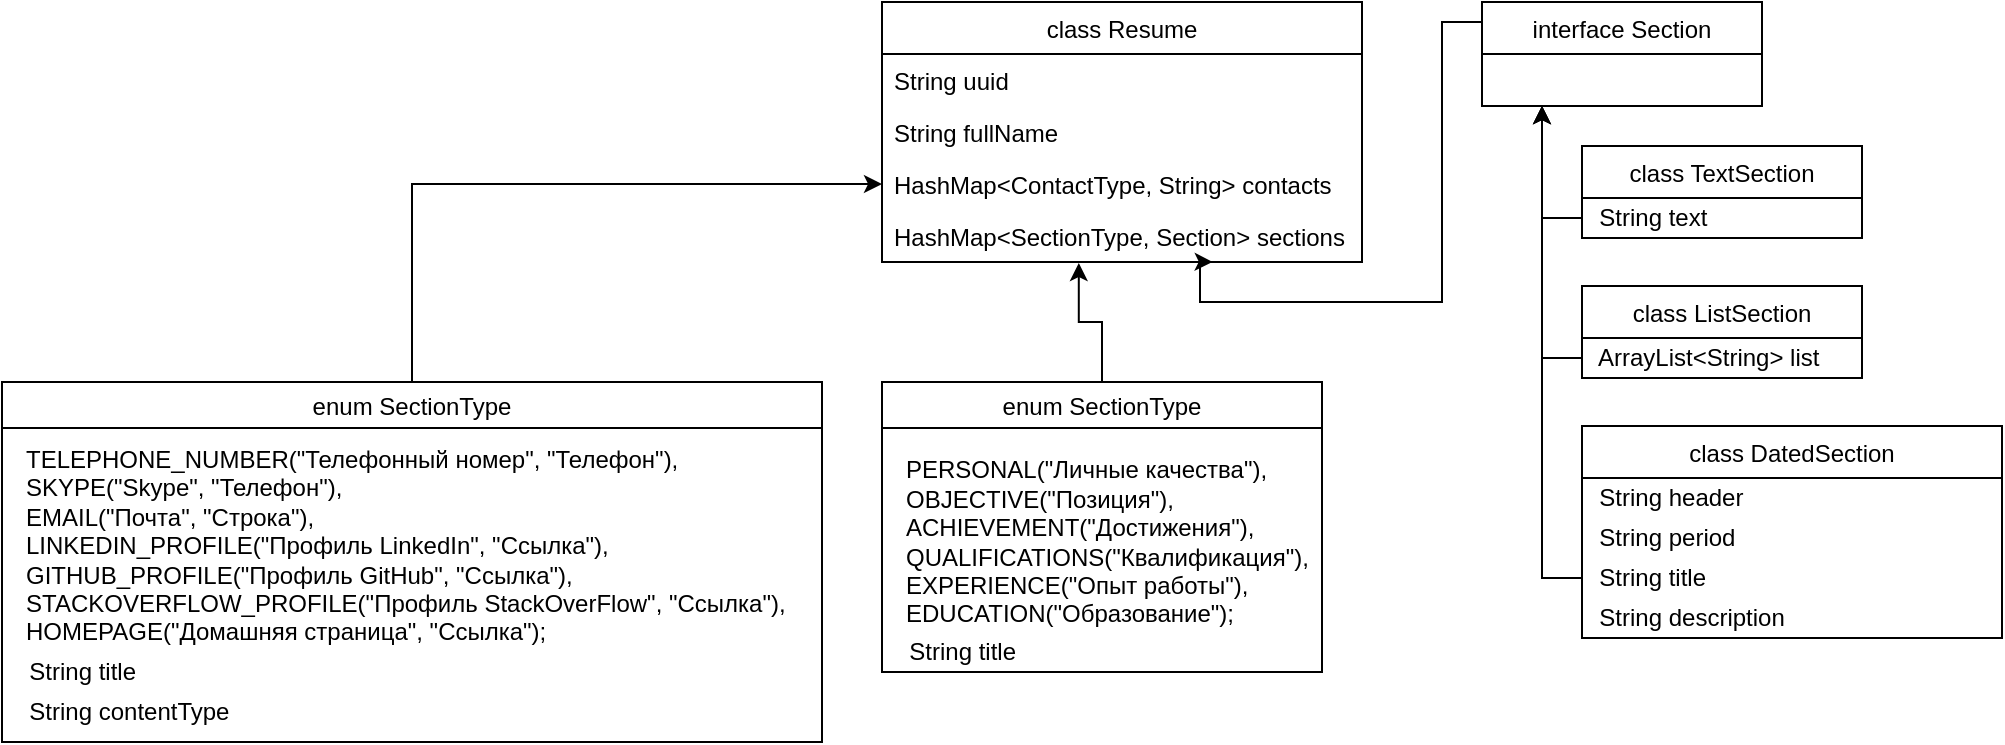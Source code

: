 <mxfile version="18.1.1" type="github">
  <diagram name="Page-1" id="5f0bae14-7c28-e335-631c-24af17079c00">
    <mxGraphModel dx="1008" dy="462" grid="1" gridSize="10" guides="1" tooltips="1" connect="1" arrows="1" fold="1" page="1" pageScale="1" pageWidth="1100" pageHeight="850" background="none" math="0" shadow="0">
      <root>
        <mxCell id="0" />
        <mxCell id="1" parent="0" />
        <mxCell id="7Vg-eG6x40Z5Oe9UR-1z-1" value="class Resume" style="swimlane;fontStyle=0;childLayout=stackLayout;horizontal=1;startSize=26;fillColor=none;horizontalStack=0;resizeParent=1;resizeParentMax=0;resizeLast=0;collapsible=1;marginBottom=0;" vertex="1" parent="1">
          <mxGeometry x="480" y="80" width="240" height="130" as="geometry" />
        </mxCell>
        <mxCell id="7Vg-eG6x40Z5Oe9UR-1z-2" value="String uuid" style="text;strokeColor=none;fillColor=none;align=left;verticalAlign=top;spacingLeft=4;spacingRight=4;overflow=hidden;rotatable=0;points=[[0,0.5],[1,0.5]];portConstraint=eastwest;" vertex="1" parent="7Vg-eG6x40Z5Oe9UR-1z-1">
          <mxGeometry y="26" width="240" height="26" as="geometry" />
        </mxCell>
        <mxCell id="7Vg-eG6x40Z5Oe9UR-1z-3" value="String fullName" style="text;strokeColor=none;fillColor=none;align=left;verticalAlign=top;spacingLeft=4;spacingRight=4;overflow=hidden;rotatable=0;points=[[0,0.5],[1,0.5]];portConstraint=eastwest;" vertex="1" parent="7Vg-eG6x40Z5Oe9UR-1z-1">
          <mxGeometry y="52" width="240" height="26" as="geometry" />
        </mxCell>
        <mxCell id="7Vg-eG6x40Z5Oe9UR-1z-4" value="HashMap&lt;ContactType, String&gt; contacts" style="text;strokeColor=none;fillColor=none;align=left;verticalAlign=top;spacingLeft=4;spacingRight=4;overflow=hidden;rotatable=0;points=[[0,0.5],[1,0.5]];portConstraint=eastwest;" vertex="1" parent="7Vg-eG6x40Z5Oe9UR-1z-1">
          <mxGeometry y="78" width="240" height="26" as="geometry" />
        </mxCell>
        <mxCell id="7Vg-eG6x40Z5Oe9UR-1z-5" value="HashMap&lt;SectionType, Section&gt; sections" style="text;strokeColor=none;fillColor=none;align=left;verticalAlign=top;spacingLeft=4;spacingRight=4;overflow=hidden;rotatable=0;points=[[0,0.5],[1,0.5]];portConstraint=eastwest;" vertex="1" parent="7Vg-eG6x40Z5Oe9UR-1z-1">
          <mxGeometry y="104" width="240" height="26" as="geometry" />
        </mxCell>
        <mxCell id="7Vg-eG6x40Z5Oe9UR-1z-10" style="edgeStyle=orthogonalEdgeStyle;rounded=0;orthogonalLoop=1;jettySize=auto;html=1;entryX=0.41;entryY=1.02;entryDx=0;entryDy=0;entryPerimeter=0;" edge="1" parent="1" source="7Vg-eG6x40Z5Oe9UR-1z-6" target="7Vg-eG6x40Z5Oe9UR-1z-5">
          <mxGeometry relative="1" as="geometry" />
        </mxCell>
        <mxCell id="7Vg-eG6x40Z5Oe9UR-1z-6" value="enum SectionType" style="swimlane;fontStyle=0" vertex="1" parent="1">
          <mxGeometry x="480" y="270" width="220" height="145" as="geometry" />
        </mxCell>
        <mxCell id="7Vg-eG6x40Z5Oe9UR-1z-9" value="&lt;div&gt;PERSONAL(&quot;Личные качества&quot;),&lt;/div&gt;&lt;div&gt;OBJECTIVE(&quot;Позиция&quot;),&lt;/div&gt;&lt;div&gt;ACHIEVEMENT(&quot;Достижения&quot;),&lt;/div&gt;&lt;div&gt;QUALIFICATIONS(&quot;Квалификация&quot;),&lt;/div&gt;&lt;div&gt;EXPERIENCE(&quot;Опыт работы&quot;),&lt;/div&gt;&lt;div&gt;EDUCATION(&quot;Образование&quot;);&lt;/div&gt;" style="text;html=1;align=left;verticalAlign=middle;resizable=0;points=[];autosize=1;strokeColor=none;fillColor=none;" vertex="1" parent="7Vg-eG6x40Z5Oe9UR-1z-6">
          <mxGeometry x="10" y="35" width="220" height="90" as="geometry" />
        </mxCell>
        <mxCell id="7Vg-eG6x40Z5Oe9UR-1z-28" value="&amp;nbsp; String title" style="text;html=1;align=left;verticalAlign=middle;resizable=0;points=[];autosize=1;strokeColor=none;fillColor=none;" vertex="1" parent="7Vg-eG6x40Z5Oe9UR-1z-6">
          <mxGeometry x="5" y="125" width="80" height="20" as="geometry" />
        </mxCell>
        <mxCell id="7Vg-eG6x40Z5Oe9UR-1z-27" style="edgeStyle=orthogonalEdgeStyle;rounded=0;orthogonalLoop=1;jettySize=auto;html=1;entryX=0.689;entryY=0.998;entryDx=0;entryDy=0;entryPerimeter=0;" edge="1" parent="1" source="7Vg-eG6x40Z5Oe9UR-1z-11" target="7Vg-eG6x40Z5Oe9UR-1z-5">
          <mxGeometry relative="1" as="geometry">
            <Array as="points">
              <mxPoint x="760" y="90" />
              <mxPoint x="760" y="230" />
              <mxPoint x="639" y="230" />
            </Array>
          </mxGeometry>
        </mxCell>
        <mxCell id="7Vg-eG6x40Z5Oe9UR-1z-11" value="interface Section" style="swimlane;fontStyle=0;childLayout=stackLayout;horizontal=1;startSize=26;fillColor=none;horizontalStack=0;resizeParent=1;resizeParentMax=0;resizeLast=0;collapsible=1;marginBottom=0;" vertex="1" parent="1">
          <mxGeometry x="780" y="80" width="140" height="52" as="geometry">
            <mxRectangle x="470" y="70" width="120" height="26" as="alternateBounds" />
          </mxGeometry>
        </mxCell>
        <mxCell id="7Vg-eG6x40Z5Oe9UR-1z-15" value="class TextSection" style="swimlane;fontStyle=0;childLayout=stackLayout;horizontal=1;startSize=26;fillColor=none;horizontalStack=0;resizeParent=1;resizeParentMax=0;resizeLast=0;collapsible=1;marginBottom=0;" vertex="1" parent="1">
          <mxGeometry x="830" y="152" width="140" height="46" as="geometry" />
        </mxCell>
        <mxCell id="7Vg-eG6x40Z5Oe9UR-1z-23" value="&amp;nbsp; String text" style="text;html=1;align=left;verticalAlign=middle;resizable=0;points=[];autosize=1;strokeColor=none;fillColor=none;" vertex="1" parent="7Vg-eG6x40Z5Oe9UR-1z-15">
          <mxGeometry y="26" width="140" height="20" as="geometry" />
        </mxCell>
        <mxCell id="7Vg-eG6x40Z5Oe9UR-1z-16" value="class ListSection" style="swimlane;fontStyle=0;childLayout=stackLayout;horizontal=1;startSize=26;fillColor=none;horizontalStack=0;resizeParent=1;resizeParentMax=0;resizeLast=0;collapsible=1;marginBottom=0;" vertex="1" parent="1">
          <mxGeometry x="830" y="222" width="140" height="46" as="geometry" />
        </mxCell>
        <mxCell id="7Vg-eG6x40Z5Oe9UR-1z-22" value="&amp;nbsp; ArrayList&amp;lt;String&amp;gt; list" style="text;html=1;align=left;verticalAlign=middle;resizable=0;points=[];autosize=1;strokeColor=none;fillColor=none;" vertex="1" parent="7Vg-eG6x40Z5Oe9UR-1z-16">
          <mxGeometry y="26" width="140" height="20" as="geometry" />
        </mxCell>
        <mxCell id="7Vg-eG6x40Z5Oe9UR-1z-17" value="class DatedSection" style="swimlane;fontStyle=0;childLayout=stackLayout;horizontal=1;startSize=26;fillColor=none;horizontalStack=0;resizeParent=1;resizeParentMax=0;resizeLast=0;collapsible=1;marginBottom=0;" vertex="1" parent="1">
          <mxGeometry x="830" y="292" width="210" height="106" as="geometry" />
        </mxCell>
        <mxCell id="7Vg-eG6x40Z5Oe9UR-1z-18" value="&amp;nbsp; String header" style="text;html=1;align=left;verticalAlign=middle;resizable=0;points=[];autosize=1;strokeColor=none;fillColor=none;" vertex="1" parent="7Vg-eG6x40Z5Oe9UR-1z-17">
          <mxGeometry y="26" width="210" height="20" as="geometry" />
        </mxCell>
        <mxCell id="7Vg-eG6x40Z5Oe9UR-1z-19" value="&amp;nbsp; String period" style="text;html=1;align=left;verticalAlign=middle;resizable=0;points=[];autosize=1;strokeColor=none;fillColor=none;" vertex="1" parent="7Vg-eG6x40Z5Oe9UR-1z-17">
          <mxGeometry y="46" width="210" height="20" as="geometry" />
        </mxCell>
        <mxCell id="7Vg-eG6x40Z5Oe9UR-1z-20" value="&amp;nbsp; String title" style="text;html=1;align=left;verticalAlign=middle;resizable=0;points=[];autosize=1;strokeColor=none;fillColor=none;" vertex="1" parent="7Vg-eG6x40Z5Oe9UR-1z-17">
          <mxGeometry y="66" width="210" height="20" as="geometry" />
        </mxCell>
        <mxCell id="7Vg-eG6x40Z5Oe9UR-1z-21" value="&amp;nbsp; String description" style="text;html=1;align=left;verticalAlign=middle;resizable=0;points=[];autosize=1;strokeColor=none;fillColor=none;" vertex="1" parent="7Vg-eG6x40Z5Oe9UR-1z-17">
          <mxGeometry y="86" width="210" height="20" as="geometry" />
        </mxCell>
        <mxCell id="7Vg-eG6x40Z5Oe9UR-1z-24" style="edgeStyle=orthogonalEdgeStyle;rounded=0;orthogonalLoop=1;jettySize=auto;html=1;" edge="1" parent="1" source="7Vg-eG6x40Z5Oe9UR-1z-23">
          <mxGeometry relative="1" as="geometry">
            <mxPoint x="810" y="132" as="targetPoint" />
          </mxGeometry>
        </mxCell>
        <mxCell id="7Vg-eG6x40Z5Oe9UR-1z-25" style="edgeStyle=orthogonalEdgeStyle;rounded=0;orthogonalLoop=1;jettySize=auto;html=1;" edge="1" parent="1" source="7Vg-eG6x40Z5Oe9UR-1z-22">
          <mxGeometry relative="1" as="geometry">
            <mxPoint x="810" y="132" as="targetPoint" />
          </mxGeometry>
        </mxCell>
        <mxCell id="7Vg-eG6x40Z5Oe9UR-1z-26" style="edgeStyle=orthogonalEdgeStyle;rounded=0;orthogonalLoop=1;jettySize=auto;html=1;" edge="1" parent="1" source="7Vg-eG6x40Z5Oe9UR-1z-20">
          <mxGeometry relative="1" as="geometry">
            <mxPoint x="810" y="132" as="targetPoint" />
          </mxGeometry>
        </mxCell>
        <mxCell id="7Vg-eG6x40Z5Oe9UR-1z-41" style="edgeStyle=orthogonalEdgeStyle;rounded=0;orthogonalLoop=1;jettySize=auto;html=1;entryX=0;entryY=0.5;entryDx=0;entryDy=0;" edge="1" parent="1" source="7Vg-eG6x40Z5Oe9UR-1z-34" target="7Vg-eG6x40Z5Oe9UR-1z-4">
          <mxGeometry relative="1" as="geometry" />
        </mxCell>
        <mxCell id="7Vg-eG6x40Z5Oe9UR-1z-34" value="enum SectionType" style="swimlane;fontStyle=0" vertex="1" parent="1">
          <mxGeometry x="40" y="270" width="410" height="180" as="geometry" />
        </mxCell>
        <mxCell id="7Vg-eG6x40Z5Oe9UR-1z-36" value="&amp;nbsp; String title" style="text;html=1;align=left;verticalAlign=middle;resizable=0;points=[];autosize=1;strokeColor=none;fillColor=none;" vertex="1" parent="7Vg-eG6x40Z5Oe9UR-1z-34">
          <mxGeometry x="5" y="135" width="80" height="20" as="geometry" />
        </mxCell>
        <mxCell id="7Vg-eG6x40Z5Oe9UR-1z-37" value="&amp;nbsp; String contentType" style="text;html=1;align=left;verticalAlign=middle;resizable=0;points=[];autosize=1;strokeColor=none;fillColor=none;" vertex="1" parent="7Vg-eG6x40Z5Oe9UR-1z-34">
          <mxGeometry x="5" y="155" width="120" height="20" as="geometry" />
        </mxCell>
        <mxCell id="7Vg-eG6x40Z5Oe9UR-1z-40" value="TELEPHONE_NUMBER(&quot;Телефонный номер&quot;, &quot;Телефон&quot;),&#xa;    SKYPE(&quot;Skype&quot;, &quot;Телефон&quot;),&#xa;    EMAIL(&quot;Почта&quot;, &quot;Строка&quot;),&#xa;    LINKEDIN_PROFILE(&quot;Профиль LinkedIn&quot;, &quot;Ссылка&quot;),&#xa;    GITHUB_PROFILE(&quot;Профиль GitHub&quot;, &quot;Ссылка&quot;),&#xa;    STACKOVERFLOW_PROFILE(&quot;Профиль StackOverFlow&quot;, &quot;Ссылка&quot;),&#xa;    HOMEPAGE(&quot;Домашняя страница&quot;, &quot;Ссылка&quot;);" style="text;whiteSpace=wrap;html=1;" vertex="1" parent="7Vg-eG6x40Z5Oe9UR-1z-34">
          <mxGeometry x="10" y="25" width="400" height="110" as="geometry" />
        </mxCell>
      </root>
    </mxGraphModel>
  </diagram>
</mxfile>
